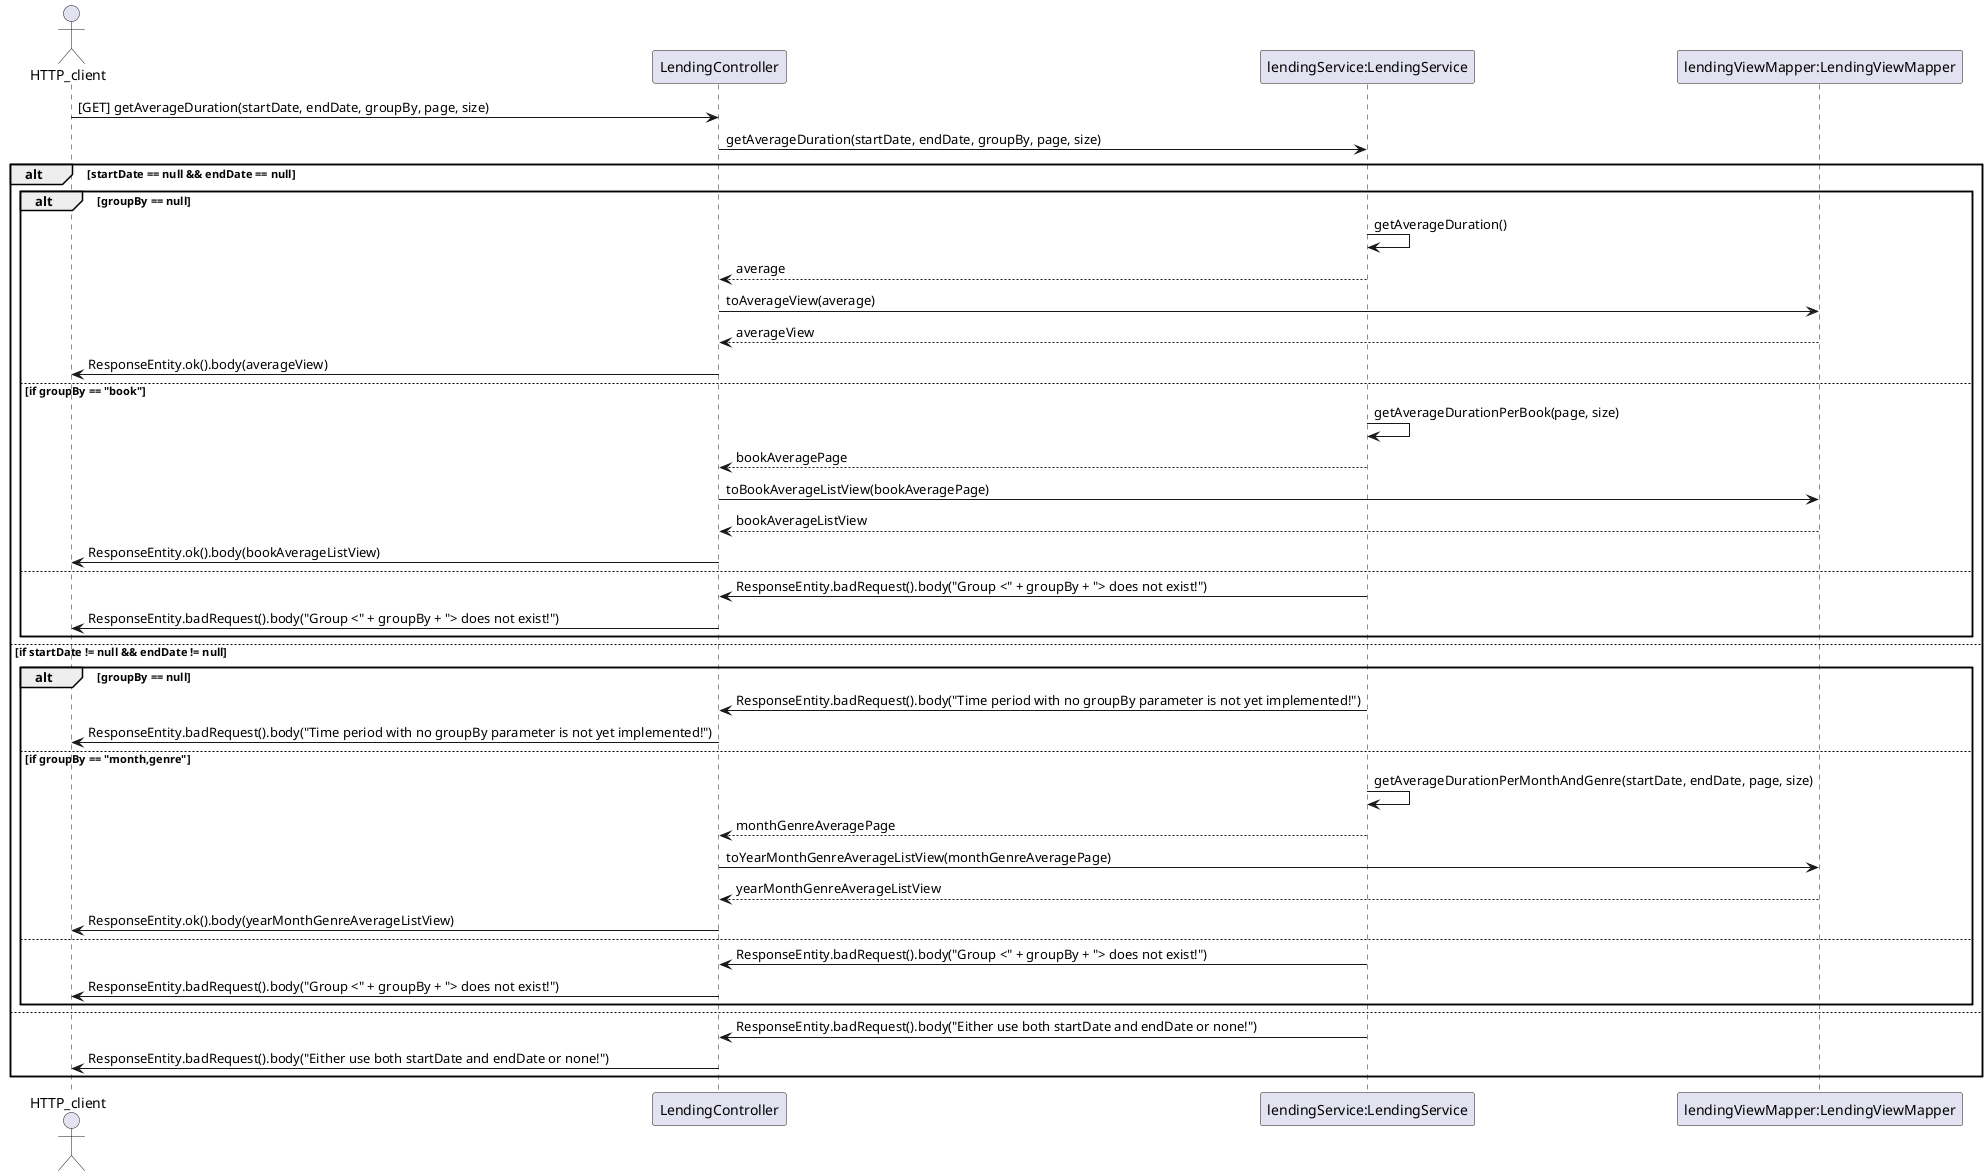 @startuml
actor HTTP_client as User
participant LendingController as Controller
participant "lendingService:LendingService" as Service
participant "lendingViewMapper:LendingViewMapper" as Mapper

User -> Controller: [GET] getAverageDuration(startDate, endDate, groupBy, page, size)
Controller -> Service: getAverageDuration(startDate, endDate, groupBy, page, size)

alt startDate == null && endDate == null
    alt groupBy == null
        Service -> Service: getAverageDuration()
        Service --> Controller: average
        Controller -> Mapper: toAverageView(average)
        Mapper --> Controller: averageView
        Controller -> User: ResponseEntity.ok().body(averageView)
    else if groupBy == "book"
        Service -> Service: getAverageDurationPerBook(page, size)
        Service --> Controller: bookAveragePage
        Controller -> Mapper: toBookAverageListView(bookAveragePage)
        Mapper --> Controller: bookAverageListView
        Controller -> User: ResponseEntity.ok().body(bookAverageListView)
    else
        Service -> Controller: ResponseEntity.badRequest().body("Group <" + groupBy + "> does not exist!")
        Controller -> User: ResponseEntity.badRequest().body("Group <" + groupBy + "> does not exist!")
    end
else if startDate != null && endDate != null
    alt groupBy == null
        Service -> Controller: ResponseEntity.badRequest().body("Time period with no groupBy parameter is not yet implemented!")
        Controller -> User: ResponseEntity.badRequest().body("Time period with no groupBy parameter is not yet implemented!")
    else if groupBy == "month,genre"
        Service -> Service: getAverageDurationPerMonthAndGenre(startDate, endDate, page, size)
        Service --> Controller: monthGenreAveragePage
        Controller -> Mapper: toYearMonthGenreAverageListView(monthGenreAveragePage)
        Mapper --> Controller: yearMonthGenreAverageListView
        Controller -> User: ResponseEntity.ok().body(yearMonthGenreAverageListView)
    else
        Service -> Controller: ResponseEntity.badRequest().body("Group <" + groupBy + "> does not exist!")
        Controller -> User: ResponseEntity.badRequest().body("Group <" + groupBy + "> does not exist!")
    end
else
    Service -> Controller: ResponseEntity.badRequest().body("Either use both startDate and endDate or none!")
    Controller -> User: ResponseEntity.badRequest().body("Either use both startDate and endDate or none!")
end
@enduml
